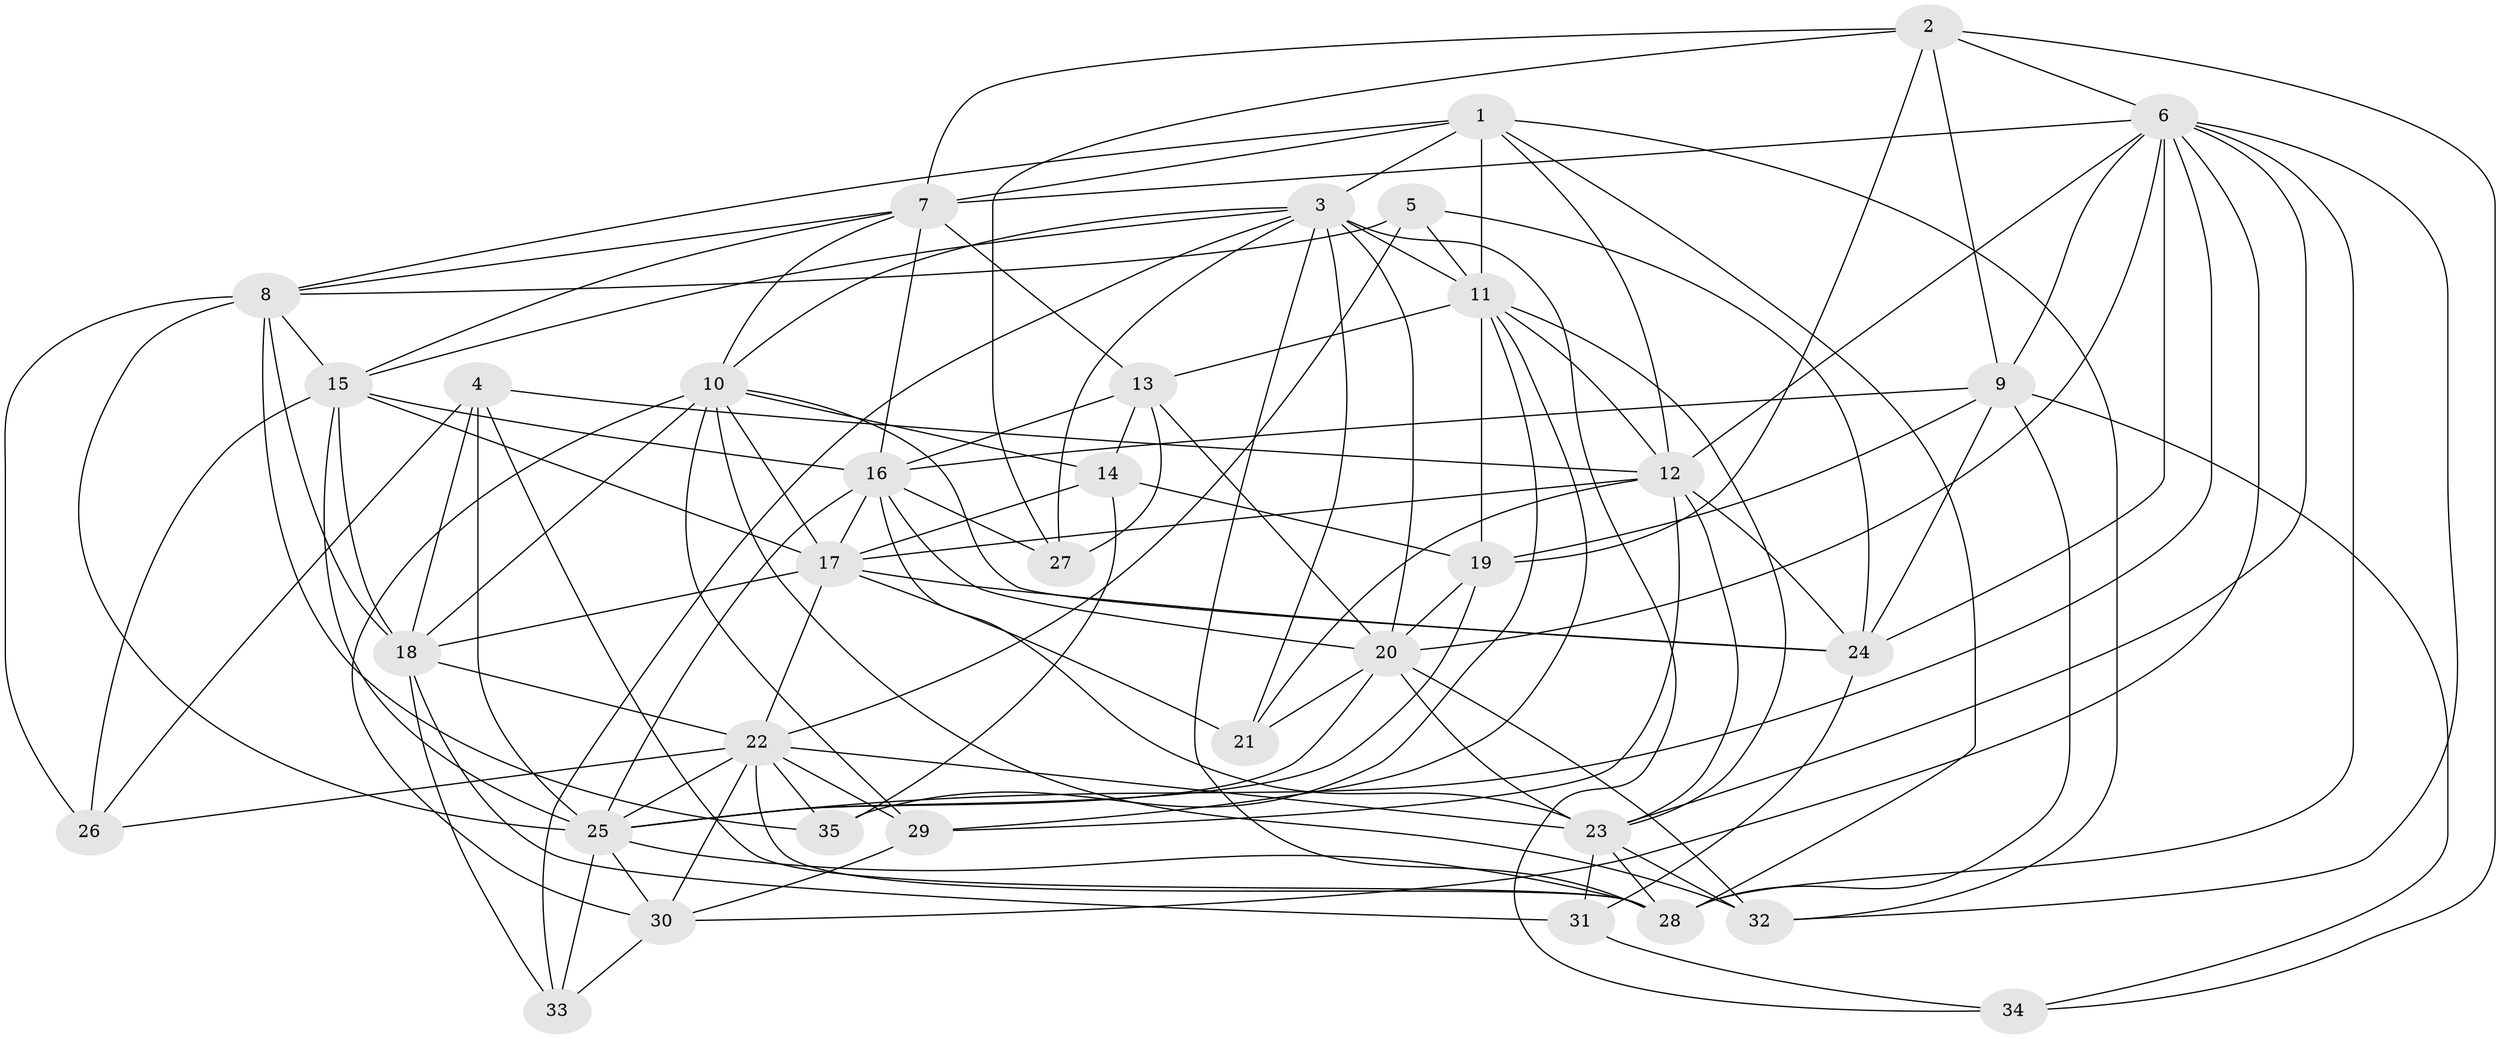 // original degree distribution, {4: 1.0}
// Generated by graph-tools (version 1.1) at 2025/53/03/04/25 22:53:36]
// undirected, 35 vertices, 121 edges
graph export_dot {
  node [color=gray90,style=filled];
  1;
  2;
  3;
  4;
  5;
  6;
  7;
  8;
  9;
  10;
  11;
  12;
  13;
  14;
  15;
  16;
  17;
  18;
  19;
  20;
  21;
  22;
  23;
  24;
  25;
  26;
  27;
  28;
  29;
  30;
  31;
  32;
  33;
  34;
  35;
  1 -- 3 [weight=1.0];
  1 -- 7 [weight=1.0];
  1 -- 8 [weight=1.0];
  1 -- 11 [weight=2.0];
  1 -- 12 [weight=1.0];
  1 -- 28 [weight=1.0];
  1 -- 32 [weight=1.0];
  2 -- 6 [weight=1.0];
  2 -- 7 [weight=2.0];
  2 -- 9 [weight=2.0];
  2 -- 19 [weight=1.0];
  2 -- 27 [weight=1.0];
  2 -- 34 [weight=1.0];
  3 -- 10 [weight=1.0];
  3 -- 11 [weight=1.0];
  3 -- 15 [weight=1.0];
  3 -- 20 [weight=1.0];
  3 -- 21 [weight=1.0];
  3 -- 27 [weight=1.0];
  3 -- 28 [weight=1.0];
  3 -- 33 [weight=1.0];
  3 -- 34 [weight=1.0];
  4 -- 12 [weight=1.0];
  4 -- 18 [weight=1.0];
  4 -- 25 [weight=2.0];
  4 -- 26 [weight=1.0];
  4 -- 28 [weight=1.0];
  5 -- 8 [weight=2.0];
  5 -- 11 [weight=2.0];
  5 -- 22 [weight=1.0];
  5 -- 24 [weight=1.0];
  6 -- 7 [weight=1.0];
  6 -- 9 [weight=1.0];
  6 -- 12 [weight=1.0];
  6 -- 20 [weight=1.0];
  6 -- 23 [weight=1.0];
  6 -- 24 [weight=2.0];
  6 -- 25 [weight=1.0];
  6 -- 28 [weight=1.0];
  6 -- 30 [weight=1.0];
  6 -- 32 [weight=1.0];
  7 -- 8 [weight=1.0];
  7 -- 10 [weight=1.0];
  7 -- 13 [weight=2.0];
  7 -- 15 [weight=1.0];
  7 -- 16 [weight=1.0];
  8 -- 15 [weight=1.0];
  8 -- 18 [weight=1.0];
  8 -- 25 [weight=1.0];
  8 -- 26 [weight=2.0];
  8 -- 35 [weight=1.0];
  9 -- 16 [weight=1.0];
  9 -- 19 [weight=1.0];
  9 -- 24 [weight=1.0];
  9 -- 28 [weight=1.0];
  9 -- 34 [weight=1.0];
  10 -- 14 [weight=2.0];
  10 -- 17 [weight=2.0];
  10 -- 18 [weight=1.0];
  10 -- 24 [weight=1.0];
  10 -- 29 [weight=1.0];
  10 -- 30 [weight=1.0];
  10 -- 32 [weight=2.0];
  11 -- 12 [weight=1.0];
  11 -- 13 [weight=1.0];
  11 -- 19 [weight=2.0];
  11 -- 23 [weight=1.0];
  11 -- 29 [weight=1.0];
  11 -- 35 [weight=1.0];
  12 -- 17 [weight=1.0];
  12 -- 21 [weight=1.0];
  12 -- 23 [weight=1.0];
  12 -- 24 [weight=1.0];
  12 -- 29 [weight=2.0];
  13 -- 14 [weight=1.0];
  13 -- 16 [weight=1.0];
  13 -- 20 [weight=2.0];
  13 -- 27 [weight=1.0];
  14 -- 17 [weight=1.0];
  14 -- 19 [weight=1.0];
  14 -- 35 [weight=1.0];
  15 -- 16 [weight=1.0];
  15 -- 17 [weight=1.0];
  15 -- 18 [weight=1.0];
  15 -- 25 [weight=1.0];
  15 -- 26 [weight=1.0];
  16 -- 17 [weight=2.0];
  16 -- 20 [weight=1.0];
  16 -- 23 [weight=1.0];
  16 -- 25 [weight=1.0];
  16 -- 27 [weight=1.0];
  17 -- 18 [weight=2.0];
  17 -- 21 [weight=1.0];
  17 -- 22 [weight=1.0];
  17 -- 24 [weight=1.0];
  18 -- 22 [weight=2.0];
  18 -- 31 [weight=1.0];
  18 -- 33 [weight=1.0];
  19 -- 20 [weight=2.0];
  19 -- 25 [weight=1.0];
  20 -- 21 [weight=1.0];
  20 -- 23 [weight=1.0];
  20 -- 25 [weight=1.0];
  20 -- 32 [weight=2.0];
  22 -- 23 [weight=1.0];
  22 -- 25 [weight=1.0];
  22 -- 26 [weight=2.0];
  22 -- 28 [weight=1.0];
  22 -- 29 [weight=1.0];
  22 -- 30 [weight=1.0];
  22 -- 35 [weight=1.0];
  23 -- 28 [weight=1.0];
  23 -- 31 [weight=3.0];
  23 -- 32 [weight=2.0];
  24 -- 31 [weight=1.0];
  25 -- 28 [weight=1.0];
  25 -- 30 [weight=1.0];
  25 -- 33 [weight=1.0];
  29 -- 30 [weight=1.0];
  30 -- 33 [weight=1.0];
  31 -- 34 [weight=1.0];
}
